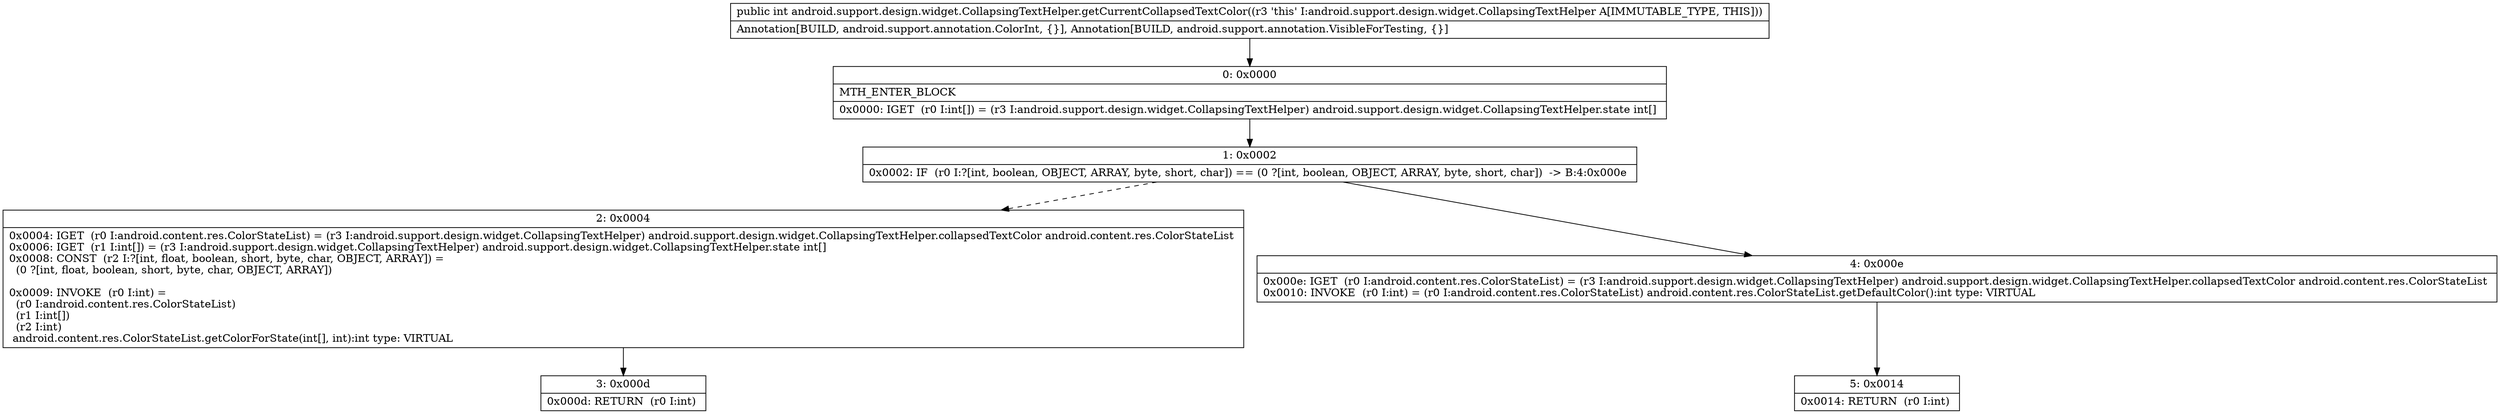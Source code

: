 digraph "CFG forandroid.support.design.widget.CollapsingTextHelper.getCurrentCollapsedTextColor()I" {
Node_0 [shape=record,label="{0\:\ 0x0000|MTH_ENTER_BLOCK\l|0x0000: IGET  (r0 I:int[]) = (r3 I:android.support.design.widget.CollapsingTextHelper) android.support.design.widget.CollapsingTextHelper.state int[] \l}"];
Node_1 [shape=record,label="{1\:\ 0x0002|0x0002: IF  (r0 I:?[int, boolean, OBJECT, ARRAY, byte, short, char]) == (0 ?[int, boolean, OBJECT, ARRAY, byte, short, char])  \-\> B:4:0x000e \l}"];
Node_2 [shape=record,label="{2\:\ 0x0004|0x0004: IGET  (r0 I:android.content.res.ColorStateList) = (r3 I:android.support.design.widget.CollapsingTextHelper) android.support.design.widget.CollapsingTextHelper.collapsedTextColor android.content.res.ColorStateList \l0x0006: IGET  (r1 I:int[]) = (r3 I:android.support.design.widget.CollapsingTextHelper) android.support.design.widget.CollapsingTextHelper.state int[] \l0x0008: CONST  (r2 I:?[int, float, boolean, short, byte, char, OBJECT, ARRAY]) = \l  (0 ?[int, float, boolean, short, byte, char, OBJECT, ARRAY])\l \l0x0009: INVOKE  (r0 I:int) = \l  (r0 I:android.content.res.ColorStateList)\l  (r1 I:int[])\l  (r2 I:int)\l android.content.res.ColorStateList.getColorForState(int[], int):int type: VIRTUAL \l}"];
Node_3 [shape=record,label="{3\:\ 0x000d|0x000d: RETURN  (r0 I:int) \l}"];
Node_4 [shape=record,label="{4\:\ 0x000e|0x000e: IGET  (r0 I:android.content.res.ColorStateList) = (r3 I:android.support.design.widget.CollapsingTextHelper) android.support.design.widget.CollapsingTextHelper.collapsedTextColor android.content.res.ColorStateList \l0x0010: INVOKE  (r0 I:int) = (r0 I:android.content.res.ColorStateList) android.content.res.ColorStateList.getDefaultColor():int type: VIRTUAL \l}"];
Node_5 [shape=record,label="{5\:\ 0x0014|0x0014: RETURN  (r0 I:int) \l}"];
MethodNode[shape=record,label="{public int android.support.design.widget.CollapsingTextHelper.getCurrentCollapsedTextColor((r3 'this' I:android.support.design.widget.CollapsingTextHelper A[IMMUTABLE_TYPE, THIS]))  | Annotation[BUILD, android.support.annotation.ColorInt, \{\}], Annotation[BUILD, android.support.annotation.VisibleForTesting, \{\}]\l}"];
MethodNode -> Node_0;
Node_0 -> Node_1;
Node_1 -> Node_2[style=dashed];
Node_1 -> Node_4;
Node_2 -> Node_3;
Node_4 -> Node_5;
}

